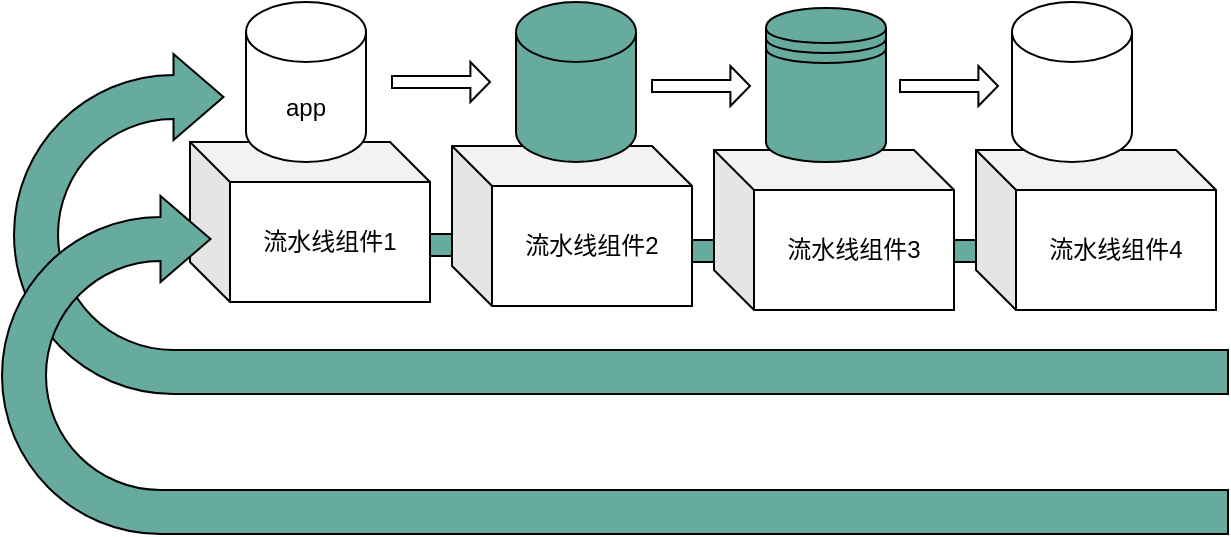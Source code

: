 <mxfile version="13.10.1" type="github">
  <diagram id="QVn76cR12in6nKAyPC5W" name="第 1 页">
    <mxGraphModel dx="1773" dy="561" grid="0" gridSize="10" guides="1" tooltips="1" connect="1" arrows="1" fold="1" page="1" pageScale="1" pageWidth="827" pageHeight="1169" math="0" shadow="0">
      <root>
        <mxCell id="0" />
        <mxCell id="1" parent="0" />
        <mxCell id="yK20xfON5f7sRx_1v_2_-19" value="" style="html=1;shadow=0;dashed=0;align=center;verticalAlign=middle;shape=mxgraph.arrows2.sharpArrow2;dy1=0.67;dx1=18;dx2=18;dy3=0.15;dx3=27;notch=0;fillColor=#67AB9F;" vertex="1" parent="1">
          <mxGeometry x="439" y="255" width="96" height="33" as="geometry" />
        </mxCell>
        <mxCell id="yK20xfON5f7sRx_1v_2_-18" value="" style="html=1;shadow=0;dashed=0;align=center;verticalAlign=middle;shape=mxgraph.arrows2.sharpArrow2;dy1=0.67;dx1=18;dx2=18;dy3=0.15;dx3=27;notch=0;fillColor=#67AB9F;" vertex="1" parent="1">
          <mxGeometry x="311" y="255" width="96" height="33" as="geometry" />
        </mxCell>
        <mxCell id="yK20xfON5f7sRx_1v_2_-17" value="" style="html=1;shadow=0;dashed=0;align=center;verticalAlign=middle;shape=mxgraph.arrows2.sharpArrow2;dy1=0.67;dx1=18;dx2=18;dy3=0.15;dx3=27;notch=0;fillColor=#67AB9F;" vertex="1" parent="1">
          <mxGeometry x="171" y="252" width="96" height="33" as="geometry" />
        </mxCell>
        <mxCell id="yK20xfON5f7sRx_1v_2_-1" value="流水线组件1" style="shape=cube;whiteSpace=wrap;html=1;boundedLbl=1;backgroundOutline=1;darkOpacity=0.05;darkOpacity2=0.1;" vertex="1" parent="1">
          <mxGeometry x="86" y="217" width="120" height="80" as="geometry" />
        </mxCell>
        <mxCell id="yK20xfON5f7sRx_1v_2_-2" value="&lt;span&gt;流水线组件2&lt;/span&gt;" style="shape=cube;whiteSpace=wrap;html=1;boundedLbl=1;backgroundOutline=1;darkOpacity=0.05;darkOpacity2=0.1;" vertex="1" parent="1">
          <mxGeometry x="217" y="219" width="120" height="80" as="geometry" />
        </mxCell>
        <mxCell id="yK20xfON5f7sRx_1v_2_-3" value="&lt;span&gt;流水线组件3&lt;/span&gt;" style="shape=cube;whiteSpace=wrap;html=1;boundedLbl=1;backgroundOutline=1;darkOpacity=0.05;darkOpacity2=0.1;" vertex="1" parent="1">
          <mxGeometry x="348" y="221" width="120" height="80" as="geometry" />
        </mxCell>
        <mxCell id="yK20xfON5f7sRx_1v_2_-4" value="&lt;span&gt;流水线组件4&lt;/span&gt;" style="shape=cube;whiteSpace=wrap;html=1;boundedLbl=1;backgroundOutline=1;darkOpacity=0.05;darkOpacity2=0.1;" vertex="1" parent="1">
          <mxGeometry x="479" y="221" width="120" height="80" as="geometry" />
        </mxCell>
        <mxCell id="yK20xfON5f7sRx_1v_2_-5" value="app" style="shape=cylinder3;whiteSpace=wrap;html=1;boundedLbl=1;backgroundOutline=1;size=15;" vertex="1" parent="1">
          <mxGeometry x="114" y="147" width="60" height="80" as="geometry" />
        </mxCell>
        <mxCell id="yK20xfON5f7sRx_1v_2_-7" value="" style="shape=cylinder3;whiteSpace=wrap;html=1;boundedLbl=1;backgroundOutline=1;size=15;fillColor=#67AB9F;" vertex="1" parent="1">
          <mxGeometry x="249" y="147" width="60" height="80" as="geometry" />
        </mxCell>
        <mxCell id="yK20xfON5f7sRx_1v_2_-9" value="" style="shape=cylinder3;whiteSpace=wrap;html=1;boundedLbl=1;backgroundOutline=1;size=15;" vertex="1" parent="1">
          <mxGeometry x="497" y="147" width="60" height="80" as="geometry" />
        </mxCell>
        <mxCell id="yK20xfON5f7sRx_1v_2_-10" value="" style="shape=singleArrow;whiteSpace=wrap;html=1;" vertex="1" parent="1">
          <mxGeometry x="187" y="177" width="49" height="20" as="geometry" />
        </mxCell>
        <mxCell id="yK20xfON5f7sRx_1v_2_-11" value="" style="shape=singleArrow;whiteSpace=wrap;html=1;" vertex="1" parent="1">
          <mxGeometry x="317" y="179" width="49" height="20" as="geometry" />
        </mxCell>
        <mxCell id="yK20xfON5f7sRx_1v_2_-12" value="" style="shape=singleArrow;whiteSpace=wrap;html=1;" vertex="1" parent="1">
          <mxGeometry x="441" y="179" width="49" height="20" as="geometry" />
        </mxCell>
        <mxCell id="yK20xfON5f7sRx_1v_2_-13" value="" style="shape=datastore;whiteSpace=wrap;html=1;fillColor=#67AB9F;" vertex="1" parent="1">
          <mxGeometry x="374" y="150" width="60" height="77" as="geometry" />
        </mxCell>
        <mxCell id="yK20xfON5f7sRx_1v_2_-14" value="" style="html=1;shadow=0;dashed=0;align=center;verticalAlign=middle;shape=mxgraph.arrows2.uTurnArrow;dy=11;arrowHead=43;dx2=25;fillColor=#67AB9F;" vertex="1" parent="1">
          <mxGeometry x="-2" y="173" width="607" height="170" as="geometry" />
        </mxCell>
        <mxCell id="yK20xfON5f7sRx_1v_2_-16" value="" style="html=1;shadow=0;dashed=0;align=center;verticalAlign=middle;shape=mxgraph.arrows2.uTurnArrow;dy=11;arrowHead=43;dx2=25;fillColor=#67AB9F;" vertex="1" parent="1">
          <mxGeometry x="-8" y="244" width="613" height="169" as="geometry" />
        </mxCell>
      </root>
    </mxGraphModel>
  </diagram>
</mxfile>

